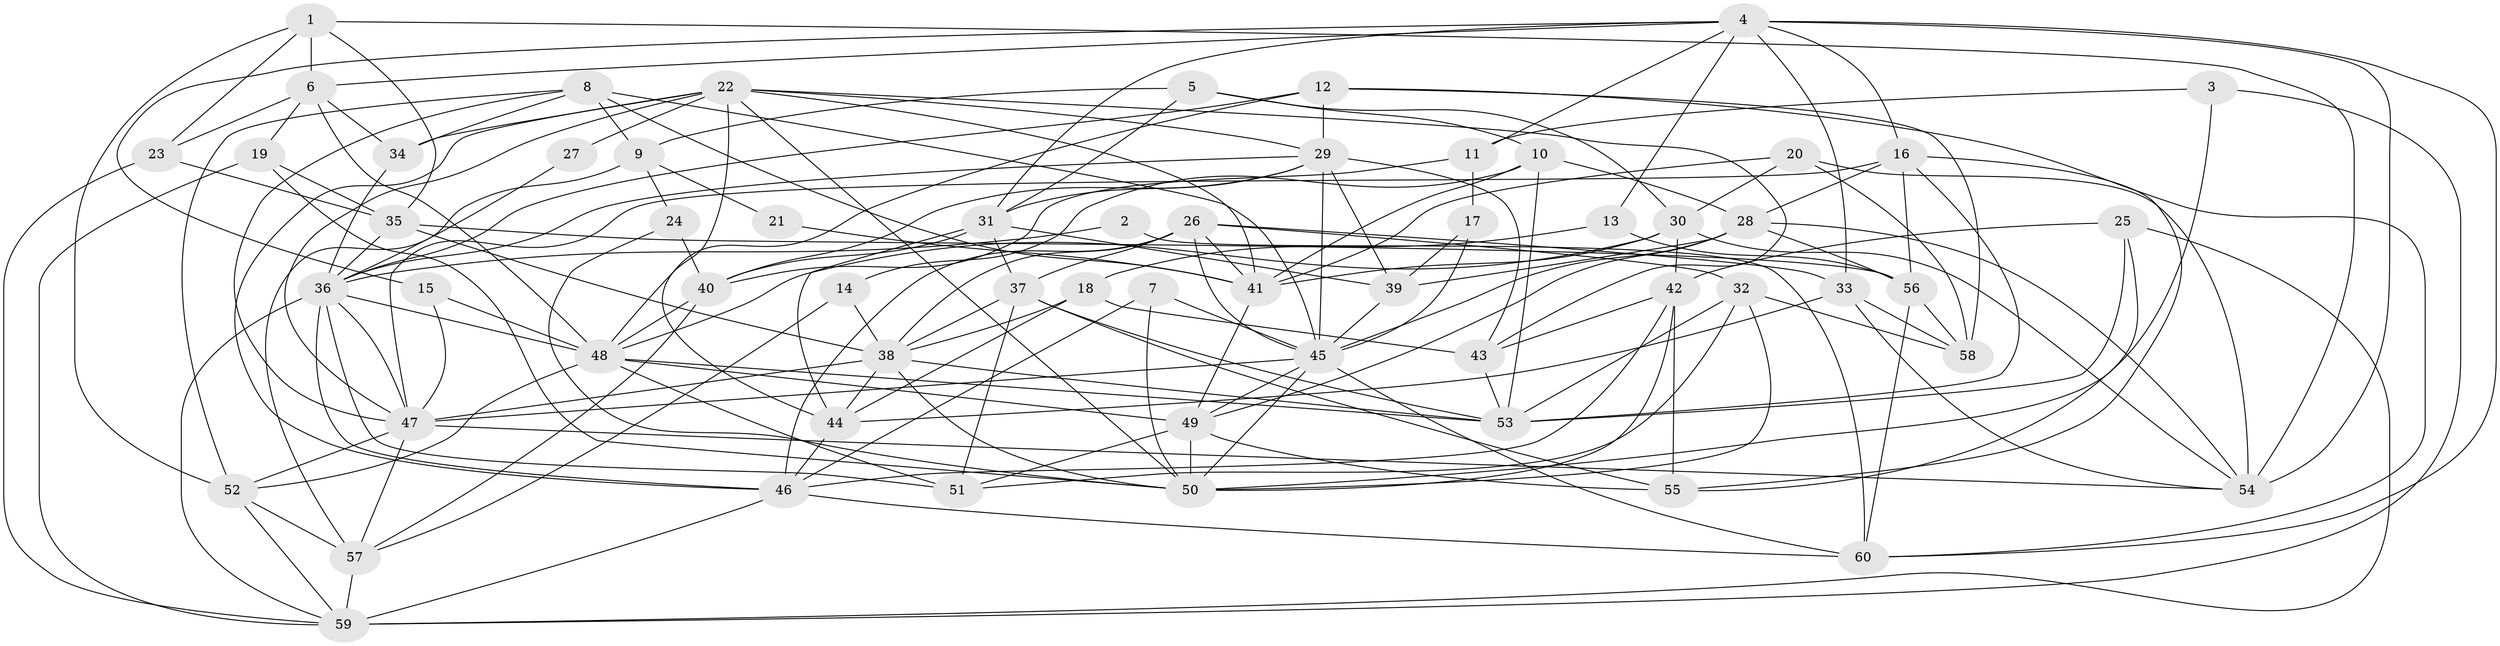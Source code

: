 // original degree distribution, {5: 0.175, 4: 0.325, 2: 0.1, 3: 0.2833333333333333, 6: 0.06666666666666667, 7: 0.03333333333333333, 8: 0.008333333333333333, 9: 0.008333333333333333}
// Generated by graph-tools (version 1.1) at 2025/50/03/09/25 03:50:13]
// undirected, 60 vertices, 173 edges
graph export_dot {
graph [start="1"]
  node [color=gray90,style=filled];
  1;
  2;
  3;
  4;
  5;
  6;
  7;
  8;
  9;
  10;
  11;
  12;
  13;
  14;
  15;
  16;
  17;
  18;
  19;
  20;
  21;
  22;
  23;
  24;
  25;
  26;
  27;
  28;
  29;
  30;
  31;
  32;
  33;
  34;
  35;
  36;
  37;
  38;
  39;
  40;
  41;
  42;
  43;
  44;
  45;
  46;
  47;
  48;
  49;
  50;
  51;
  52;
  53;
  54;
  55;
  56;
  57;
  58;
  59;
  60;
  1 -- 6 [weight=1.0];
  1 -- 23 [weight=1.0];
  1 -- 35 [weight=1.0];
  1 -- 52 [weight=1.0];
  1 -- 54 [weight=1.0];
  2 -- 36 [weight=1.0];
  2 -- 60 [weight=1.0];
  3 -- 11 [weight=1.0];
  3 -- 50 [weight=1.0];
  3 -- 59 [weight=1.0];
  4 -- 6 [weight=1.0];
  4 -- 11 [weight=1.0];
  4 -- 13 [weight=1.0];
  4 -- 15 [weight=1.0];
  4 -- 16 [weight=1.0];
  4 -- 31 [weight=1.0];
  4 -- 33 [weight=1.0];
  4 -- 54 [weight=1.0];
  4 -- 60 [weight=1.0];
  5 -- 9 [weight=1.0];
  5 -- 10 [weight=1.0];
  5 -- 30 [weight=1.0];
  5 -- 31 [weight=1.0];
  6 -- 19 [weight=1.0];
  6 -- 23 [weight=1.0];
  6 -- 34 [weight=1.0];
  6 -- 48 [weight=1.0];
  7 -- 45 [weight=1.0];
  7 -- 46 [weight=1.0];
  7 -- 50 [weight=1.0];
  8 -- 9 [weight=1.0];
  8 -- 34 [weight=1.0];
  8 -- 41 [weight=1.0];
  8 -- 45 [weight=1.0];
  8 -- 47 [weight=1.0];
  8 -- 52 [weight=1.0];
  9 -- 21 [weight=1.0];
  9 -- 24 [weight=1.0];
  9 -- 57 [weight=1.0];
  10 -- 14 [weight=1.0];
  10 -- 28 [weight=1.0];
  10 -- 41 [weight=1.0];
  10 -- 53 [weight=1.0];
  11 -- 17 [weight=1.0];
  11 -- 40 [weight=1.0];
  12 -- 29 [weight=1.0];
  12 -- 36 [weight=1.0];
  12 -- 44 [weight=1.0];
  12 -- 58 [weight=1.0];
  12 -- 60 [weight=1.0];
  13 -- 18 [weight=1.0];
  13 -- 56 [weight=1.0];
  14 -- 38 [weight=1.0];
  14 -- 57 [weight=1.0];
  15 -- 47 [weight=1.0];
  15 -- 48 [weight=1.0];
  16 -- 28 [weight=1.0];
  16 -- 47 [weight=1.0];
  16 -- 53 [weight=1.0];
  16 -- 55 [weight=1.0];
  16 -- 56 [weight=1.0];
  17 -- 39 [weight=1.0];
  17 -- 45 [weight=1.0];
  18 -- 38 [weight=1.0];
  18 -- 43 [weight=1.0];
  18 -- 44 [weight=1.0];
  19 -- 35 [weight=2.0];
  19 -- 50 [weight=1.0];
  19 -- 59 [weight=1.0];
  20 -- 30 [weight=1.0];
  20 -- 41 [weight=1.0];
  20 -- 54 [weight=1.0];
  20 -- 58 [weight=1.0];
  21 -- 41 [weight=1.0];
  22 -- 27 [weight=1.0];
  22 -- 29 [weight=1.0];
  22 -- 34 [weight=1.0];
  22 -- 41 [weight=1.0];
  22 -- 43 [weight=1.0];
  22 -- 46 [weight=1.0];
  22 -- 47 [weight=1.0];
  22 -- 48 [weight=1.0];
  22 -- 50 [weight=1.0];
  23 -- 35 [weight=1.0];
  23 -- 59 [weight=1.0];
  24 -- 40 [weight=1.0];
  24 -- 50 [weight=1.0];
  25 -- 42 [weight=1.0];
  25 -- 53 [weight=1.0];
  25 -- 55 [weight=1.0];
  25 -- 59 [weight=1.0];
  26 -- 32 [weight=1.0];
  26 -- 33 [weight=1.0];
  26 -- 37 [weight=1.0];
  26 -- 38 [weight=1.0];
  26 -- 41 [weight=1.0];
  26 -- 45 [weight=1.0];
  26 -- 46 [weight=1.0];
  27 -- 36 [weight=1.0];
  28 -- 39 [weight=1.0];
  28 -- 45 [weight=1.0];
  28 -- 49 [weight=1.0];
  28 -- 54 [weight=1.0];
  28 -- 56 [weight=1.0];
  29 -- 31 [weight=1.0];
  29 -- 36 [weight=1.0];
  29 -- 39 [weight=1.0];
  29 -- 40 [weight=1.0];
  29 -- 43 [weight=1.0];
  29 -- 45 [weight=1.0];
  30 -- 41 [weight=1.0];
  30 -- 42 [weight=1.0];
  30 -- 48 [weight=1.0];
  30 -- 54 [weight=1.0];
  31 -- 37 [weight=1.0];
  31 -- 39 [weight=1.0];
  31 -- 40 [weight=1.0];
  31 -- 44 [weight=1.0];
  32 -- 50 [weight=1.0];
  32 -- 51 [weight=1.0];
  32 -- 53 [weight=1.0];
  32 -- 58 [weight=1.0];
  33 -- 44 [weight=1.0];
  33 -- 54 [weight=1.0];
  33 -- 58 [weight=1.0];
  34 -- 36 [weight=1.0];
  35 -- 36 [weight=1.0];
  35 -- 38 [weight=1.0];
  35 -- 56 [weight=1.0];
  36 -- 46 [weight=2.0];
  36 -- 47 [weight=1.0];
  36 -- 48 [weight=1.0];
  36 -- 51 [weight=1.0];
  36 -- 59 [weight=1.0];
  37 -- 38 [weight=1.0];
  37 -- 51 [weight=1.0];
  37 -- 53 [weight=1.0];
  37 -- 55 [weight=1.0];
  38 -- 44 [weight=1.0];
  38 -- 47 [weight=1.0];
  38 -- 50 [weight=1.0];
  38 -- 53 [weight=1.0];
  39 -- 45 [weight=1.0];
  40 -- 48 [weight=1.0];
  40 -- 57 [weight=1.0];
  41 -- 49 [weight=1.0];
  42 -- 43 [weight=1.0];
  42 -- 46 [weight=1.0];
  42 -- 50 [weight=1.0];
  42 -- 55 [weight=1.0];
  43 -- 53 [weight=1.0];
  44 -- 46 [weight=1.0];
  45 -- 47 [weight=1.0];
  45 -- 49 [weight=1.0];
  45 -- 50 [weight=1.0];
  45 -- 60 [weight=1.0];
  46 -- 59 [weight=1.0];
  46 -- 60 [weight=1.0];
  47 -- 52 [weight=1.0];
  47 -- 54 [weight=1.0];
  47 -- 57 [weight=1.0];
  48 -- 49 [weight=1.0];
  48 -- 51 [weight=1.0];
  48 -- 52 [weight=1.0];
  48 -- 53 [weight=1.0];
  49 -- 50 [weight=2.0];
  49 -- 51 [weight=1.0];
  49 -- 55 [weight=1.0];
  52 -- 57 [weight=1.0];
  52 -- 59 [weight=1.0];
  56 -- 58 [weight=1.0];
  56 -- 60 [weight=1.0];
  57 -- 59 [weight=1.0];
}
